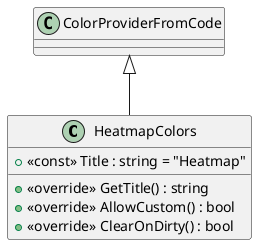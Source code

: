 @startuml
class HeatmapColors {
    + <<const>> Title : string = "Heatmap"
    + <<override>> GetTitle() : string
    + <<override>> AllowCustom() : bool
    + <<override>> ClearOnDirty() : bool
}
ColorProviderFromCode <|-- HeatmapColors
@enduml
